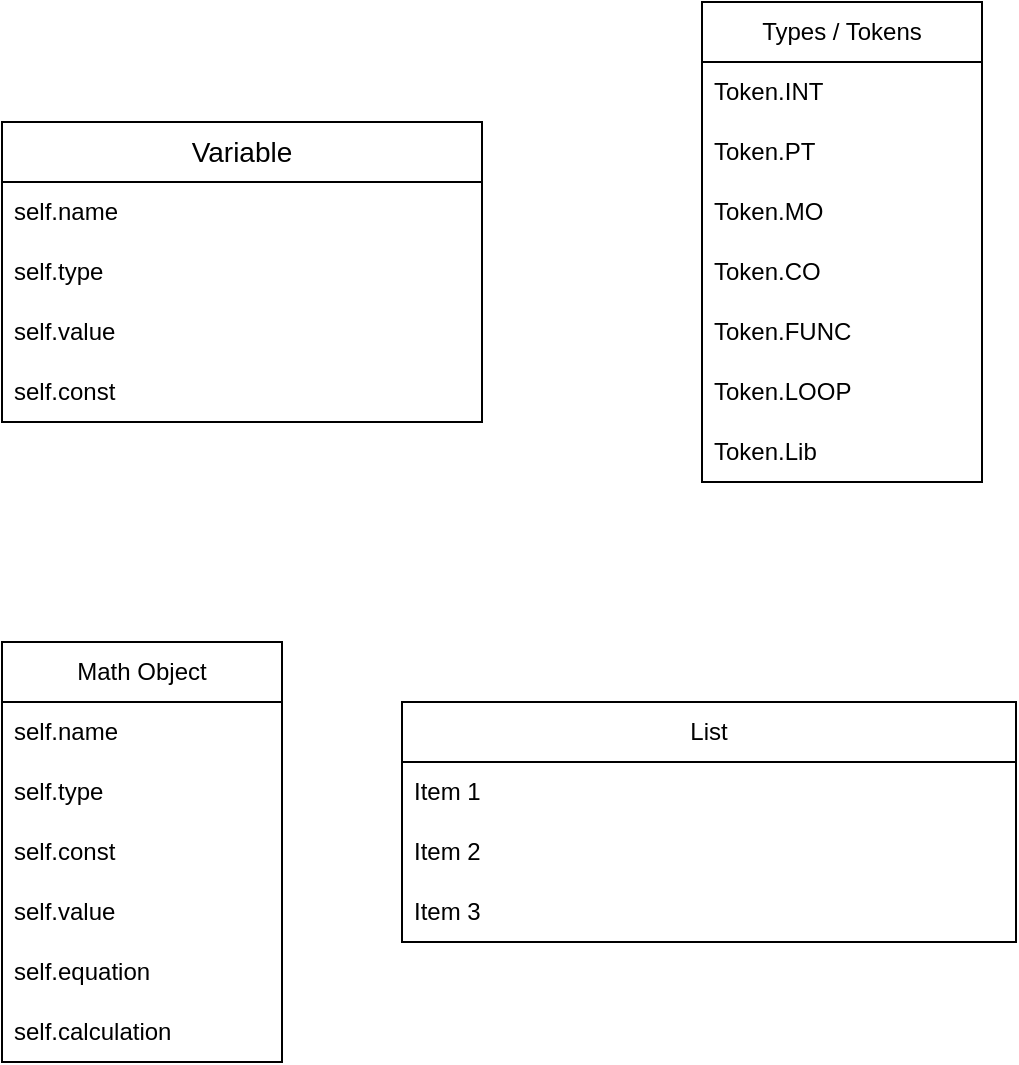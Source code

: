 <mxfile version="24.5.5" type="github">
  <diagram name="Page-1" id="PFImHsKmooUju7p0SFyl">
    <mxGraphModel dx="626" dy="947" grid="1" gridSize="10" guides="1" tooltips="1" connect="1" arrows="1" fold="1" page="1" pageScale="1" pageWidth="827" pageHeight="1169" math="0" shadow="0">
      <root>
        <mxCell id="0" />
        <mxCell id="1" parent="0" />
        <mxCell id="6uetqr1HhB4m26TGafKD-4" value="&lt;font style=&quot;font-size: 14px;&quot;&gt;Variable&lt;/font&gt;" style="swimlane;fontStyle=0;childLayout=stackLayout;horizontal=1;startSize=30;horizontalStack=0;resizeParent=1;resizeParentMax=0;resizeLast=0;collapsible=1;marginBottom=0;whiteSpace=wrap;html=1;" vertex="1" parent="1">
          <mxGeometry x="50" y="100" width="240" height="150" as="geometry" />
        </mxCell>
        <mxCell id="6uetqr1HhB4m26TGafKD-6" value="self.name" style="text;strokeColor=none;fillColor=none;align=left;verticalAlign=middle;spacingLeft=4;spacingRight=4;overflow=hidden;points=[[0,0.5],[1,0.5]];portConstraint=eastwest;rotatable=0;whiteSpace=wrap;html=1;" vertex="1" parent="6uetqr1HhB4m26TGafKD-4">
          <mxGeometry y="30" width="240" height="30" as="geometry" />
        </mxCell>
        <mxCell id="6uetqr1HhB4m26TGafKD-7" value="self.type" style="text;strokeColor=none;fillColor=none;align=left;verticalAlign=middle;spacingLeft=4;spacingRight=4;overflow=hidden;points=[[0,0.5],[1,0.5]];portConstraint=eastwest;rotatable=0;whiteSpace=wrap;html=1;" vertex="1" parent="6uetqr1HhB4m26TGafKD-4">
          <mxGeometry y="60" width="240" height="30" as="geometry" />
        </mxCell>
        <mxCell id="6uetqr1HhB4m26TGafKD-8" value="self.value" style="text;strokeColor=none;fillColor=none;align=left;verticalAlign=middle;spacingLeft=4;spacingRight=4;overflow=hidden;points=[[0,0.5],[1,0.5]];portConstraint=eastwest;rotatable=0;whiteSpace=wrap;html=1;" vertex="1" parent="6uetqr1HhB4m26TGafKD-4">
          <mxGeometry y="90" width="240" height="30" as="geometry" />
        </mxCell>
        <mxCell id="6uetqr1HhB4m26TGafKD-9" value="self.const" style="text;strokeColor=none;fillColor=none;align=left;verticalAlign=middle;spacingLeft=4;spacingRight=4;overflow=hidden;points=[[0,0.5],[1,0.5]];portConstraint=eastwest;rotatable=0;whiteSpace=wrap;html=1;" vertex="1" parent="6uetqr1HhB4m26TGafKD-4">
          <mxGeometry y="120" width="240" height="30" as="geometry" />
        </mxCell>
        <mxCell id="6uetqr1HhB4m26TGafKD-15" value="Types / Tokens" style="swimlane;fontStyle=0;childLayout=stackLayout;horizontal=1;startSize=30;horizontalStack=0;resizeParent=1;resizeParentMax=0;resizeLast=0;collapsible=1;marginBottom=0;whiteSpace=wrap;html=1;" vertex="1" parent="1">
          <mxGeometry x="400" y="40" width="140" height="240" as="geometry" />
        </mxCell>
        <mxCell id="6uetqr1HhB4m26TGafKD-16" value="Token.INT" style="text;strokeColor=none;fillColor=none;align=left;verticalAlign=middle;spacingLeft=4;spacingRight=4;overflow=hidden;points=[[0,0.5],[1,0.5]];portConstraint=eastwest;rotatable=0;whiteSpace=wrap;html=1;" vertex="1" parent="6uetqr1HhB4m26TGafKD-15">
          <mxGeometry y="30" width="140" height="30" as="geometry" />
        </mxCell>
        <mxCell id="6uetqr1HhB4m26TGafKD-17" value="Token.PT" style="text;strokeColor=none;fillColor=none;align=left;verticalAlign=middle;spacingLeft=4;spacingRight=4;overflow=hidden;points=[[0,0.5],[1,0.5]];portConstraint=eastwest;rotatable=0;whiteSpace=wrap;html=1;" vertex="1" parent="6uetqr1HhB4m26TGafKD-15">
          <mxGeometry y="60" width="140" height="30" as="geometry" />
        </mxCell>
        <mxCell id="6uetqr1HhB4m26TGafKD-18" value="Token.MO" style="text;strokeColor=none;fillColor=none;align=left;verticalAlign=middle;spacingLeft=4;spacingRight=4;overflow=hidden;points=[[0,0.5],[1,0.5]];portConstraint=eastwest;rotatable=0;whiteSpace=wrap;html=1;" vertex="1" parent="6uetqr1HhB4m26TGafKD-15">
          <mxGeometry y="90" width="140" height="30" as="geometry" />
        </mxCell>
        <mxCell id="6uetqr1HhB4m26TGafKD-19" value="Token.CO" style="text;strokeColor=none;fillColor=none;align=left;verticalAlign=middle;spacingLeft=4;spacingRight=4;overflow=hidden;points=[[0,0.5],[1,0.5]];portConstraint=eastwest;rotatable=0;whiteSpace=wrap;html=1;" vertex="1" parent="6uetqr1HhB4m26TGafKD-15">
          <mxGeometry y="120" width="140" height="30" as="geometry" />
        </mxCell>
        <mxCell id="6uetqr1HhB4m26TGafKD-20" value="Token.FUNC" style="text;strokeColor=none;fillColor=none;align=left;verticalAlign=middle;spacingLeft=4;spacingRight=4;overflow=hidden;points=[[0,0.5],[1,0.5]];portConstraint=eastwest;rotatable=0;whiteSpace=wrap;html=1;" vertex="1" parent="6uetqr1HhB4m26TGafKD-15">
          <mxGeometry y="150" width="140" height="30" as="geometry" />
        </mxCell>
        <mxCell id="6uetqr1HhB4m26TGafKD-21" value="Token.LOOP" style="text;strokeColor=none;fillColor=none;align=left;verticalAlign=middle;spacingLeft=4;spacingRight=4;overflow=hidden;points=[[0,0.5],[1,0.5]];portConstraint=eastwest;rotatable=0;whiteSpace=wrap;html=1;" vertex="1" parent="6uetqr1HhB4m26TGafKD-15">
          <mxGeometry y="180" width="140" height="30" as="geometry" />
        </mxCell>
        <mxCell id="6uetqr1HhB4m26TGafKD-22" value="Token.Lib" style="text;strokeColor=none;fillColor=none;align=left;verticalAlign=middle;spacingLeft=4;spacingRight=4;overflow=hidden;points=[[0,0.5],[1,0.5]];portConstraint=eastwest;rotatable=0;whiteSpace=wrap;html=1;" vertex="1" parent="6uetqr1HhB4m26TGafKD-15">
          <mxGeometry y="210" width="140" height="30" as="geometry" />
        </mxCell>
        <mxCell id="6uetqr1HhB4m26TGafKD-23" value="Math Object" style="swimlane;fontStyle=0;childLayout=stackLayout;horizontal=1;startSize=30;horizontalStack=0;resizeParent=1;resizeParentMax=0;resizeLast=0;collapsible=1;marginBottom=0;whiteSpace=wrap;html=1;" vertex="1" parent="1">
          <mxGeometry x="50" y="360" width="140" height="210" as="geometry">
            <mxRectangle x="50" y="360" width="110" height="30" as="alternateBounds" />
          </mxGeometry>
        </mxCell>
        <mxCell id="6uetqr1HhB4m26TGafKD-24" value="self.name" style="text;strokeColor=none;fillColor=none;align=left;verticalAlign=middle;spacingLeft=4;spacingRight=4;overflow=hidden;points=[[0,0.5],[1,0.5]];portConstraint=eastwest;rotatable=0;whiteSpace=wrap;html=1;" vertex="1" parent="6uetqr1HhB4m26TGafKD-23">
          <mxGeometry y="30" width="140" height="30" as="geometry" />
        </mxCell>
        <mxCell id="6uetqr1HhB4m26TGafKD-25" value="self.type" style="text;strokeColor=none;fillColor=none;align=left;verticalAlign=middle;spacingLeft=4;spacingRight=4;overflow=hidden;points=[[0,0.5],[1,0.5]];portConstraint=eastwest;rotatable=0;whiteSpace=wrap;html=1;" vertex="1" parent="6uetqr1HhB4m26TGafKD-23">
          <mxGeometry y="60" width="140" height="30" as="geometry" />
        </mxCell>
        <mxCell id="6uetqr1HhB4m26TGafKD-26" value="self.const" style="text;strokeColor=none;fillColor=none;align=left;verticalAlign=middle;spacingLeft=4;spacingRight=4;overflow=hidden;points=[[0,0.5],[1,0.5]];portConstraint=eastwest;rotatable=0;whiteSpace=wrap;html=1;" vertex="1" parent="6uetqr1HhB4m26TGafKD-23">
          <mxGeometry y="90" width="140" height="30" as="geometry" />
        </mxCell>
        <mxCell id="6uetqr1HhB4m26TGafKD-27" value="self.value" style="text;strokeColor=none;fillColor=none;align=left;verticalAlign=middle;spacingLeft=4;spacingRight=4;overflow=hidden;points=[[0,0.5],[1,0.5]];portConstraint=eastwest;rotatable=0;whiteSpace=wrap;html=1;" vertex="1" parent="6uetqr1HhB4m26TGafKD-23">
          <mxGeometry y="120" width="140" height="30" as="geometry" />
        </mxCell>
        <mxCell id="6uetqr1HhB4m26TGafKD-28" value="self.equation" style="text;strokeColor=none;fillColor=none;align=left;verticalAlign=middle;spacingLeft=4;spacingRight=4;overflow=hidden;points=[[0,0.5],[1,0.5]];portConstraint=eastwest;rotatable=0;whiteSpace=wrap;html=1;" vertex="1" parent="6uetqr1HhB4m26TGafKD-23">
          <mxGeometry y="150" width="140" height="30" as="geometry" />
        </mxCell>
        <mxCell id="6uetqr1HhB4m26TGafKD-29" value="self.calculation" style="text;strokeColor=none;fillColor=none;align=left;verticalAlign=middle;spacingLeft=4;spacingRight=4;overflow=hidden;points=[[0,0.5],[1,0.5]];portConstraint=eastwest;rotatable=0;whiteSpace=wrap;html=1;" vertex="1" parent="6uetqr1HhB4m26TGafKD-23">
          <mxGeometry y="180" width="140" height="30" as="geometry" />
        </mxCell>
        <mxCell id="6uetqr1HhB4m26TGafKD-31" value="List" style="swimlane;fontStyle=0;childLayout=stackLayout;horizontal=1;startSize=30;horizontalStack=0;resizeParent=1;resizeParentMax=0;resizeLast=0;collapsible=1;marginBottom=0;whiteSpace=wrap;html=1;" vertex="1" parent="1">
          <mxGeometry x="250" y="390" width="307" height="120" as="geometry" />
        </mxCell>
        <mxCell id="6uetqr1HhB4m26TGafKD-32" value="Item 1" style="text;strokeColor=none;fillColor=none;align=left;verticalAlign=middle;spacingLeft=4;spacingRight=4;overflow=hidden;points=[[0,0.5],[1,0.5]];portConstraint=eastwest;rotatable=0;whiteSpace=wrap;html=1;" vertex="1" parent="6uetqr1HhB4m26TGafKD-31">
          <mxGeometry y="30" width="307" height="30" as="geometry" />
        </mxCell>
        <mxCell id="6uetqr1HhB4m26TGafKD-33" value="Item 2" style="text;strokeColor=none;fillColor=none;align=left;verticalAlign=middle;spacingLeft=4;spacingRight=4;overflow=hidden;points=[[0,0.5],[1,0.5]];portConstraint=eastwest;rotatable=0;whiteSpace=wrap;html=1;" vertex="1" parent="6uetqr1HhB4m26TGafKD-31">
          <mxGeometry y="60" width="307" height="30" as="geometry" />
        </mxCell>
        <mxCell id="6uetqr1HhB4m26TGafKD-34" value="Item 3" style="text;strokeColor=none;fillColor=none;align=left;verticalAlign=middle;spacingLeft=4;spacingRight=4;overflow=hidden;points=[[0,0.5],[1,0.5]];portConstraint=eastwest;rotatable=0;whiteSpace=wrap;html=1;" vertex="1" parent="6uetqr1HhB4m26TGafKD-31">
          <mxGeometry y="90" width="307" height="30" as="geometry" />
        </mxCell>
      </root>
    </mxGraphModel>
  </diagram>
</mxfile>
